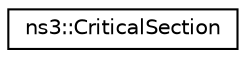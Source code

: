 digraph "Graphical Class Hierarchy"
{
 // LATEX_PDF_SIZE
  edge [fontname="Helvetica",fontsize="10",labelfontname="Helvetica",labelfontsize="10"];
  node [fontname="Helvetica",fontsize="10",shape=record];
  rankdir="LR";
  Node0 [label="ns3::CriticalSection",height=0.2,width=0.4,color="black", fillcolor="white", style="filled",URL="$classns3_1_1_critical_section.html",tooltip="A class which provides a simple way to implement a Critical Section."];
}
